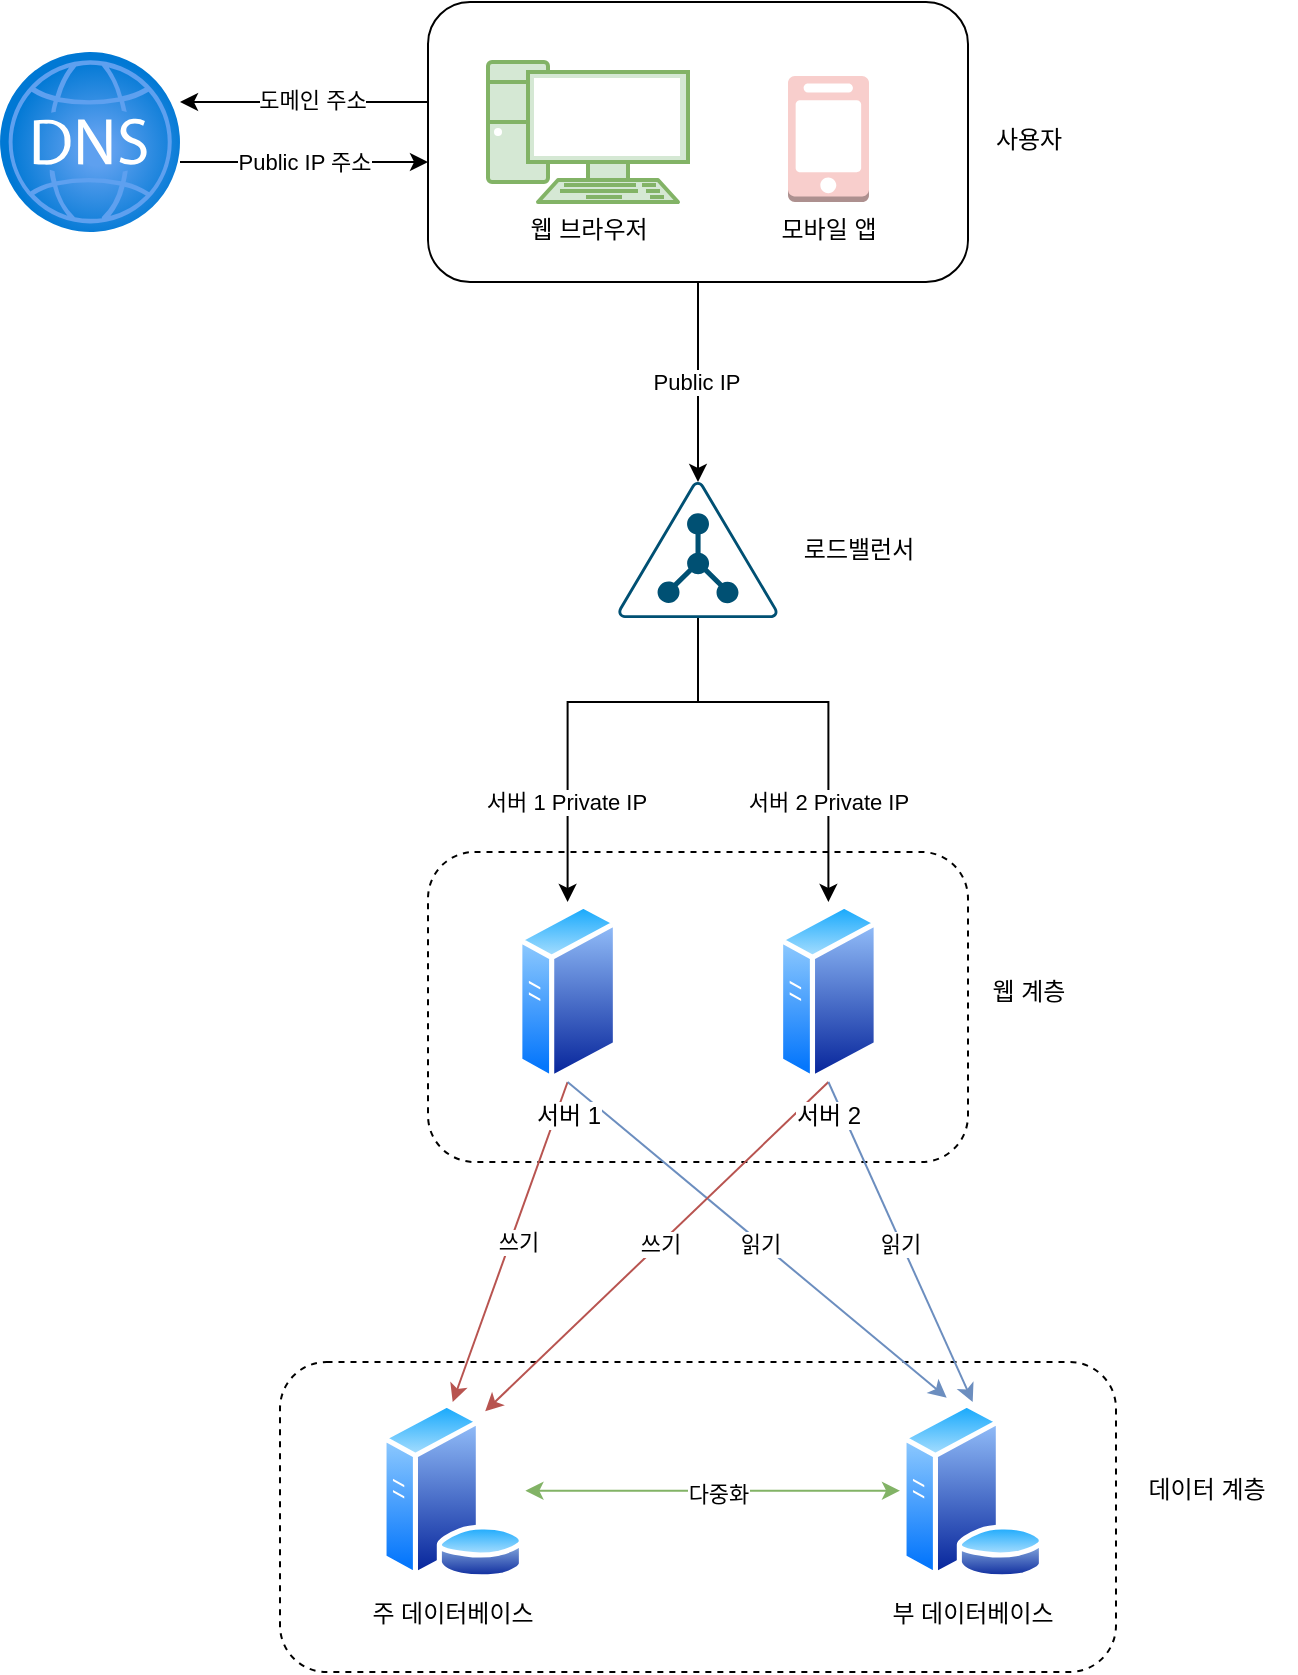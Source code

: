 <mxfile version="26.0.11">
  <diagram name="페이지-1" id="c3hzFYuxs38Lt39f311n">
    <mxGraphModel dx="1687" dy="908" grid="1" gridSize="10" guides="1" tooltips="1" connect="1" arrows="1" fold="1" page="1" pageScale="1" pageWidth="827" pageHeight="1169" math="0" shadow="0">
      <root>
        <mxCell id="0" />
        <mxCell id="1" parent="0" />
        <mxCell id="7gCH3ojaQN1x1jActX9h-29" value="" style="rounded=1;whiteSpace=wrap;html=1;dashed=1;" vertex="1" parent="1">
          <mxGeometry x="340" y="770" width="418" height="155" as="geometry" />
        </mxCell>
        <mxCell id="7gCH3ojaQN1x1jActX9h-1" value="" style="rounded=1;whiteSpace=wrap;html=1;dashed=1;" vertex="1" parent="1">
          <mxGeometry x="414" y="515" width="270" height="155" as="geometry" />
        </mxCell>
        <mxCell id="7gCH3ojaQN1x1jActX9h-2" value="" style="edgeStyle=orthogonalEdgeStyle;rounded=0;orthogonalLoop=1;jettySize=auto;html=1;" edge="1" parent="1" source="7gCH3ojaQN1x1jActX9h-6" target="7gCH3ojaQN1x1jActX9h-13">
          <mxGeometry relative="1" as="geometry" />
        </mxCell>
        <mxCell id="7gCH3ojaQN1x1jActX9h-3" value="Public IP" style="edgeLabel;html=1;align=center;verticalAlign=middle;resizable=0;points=[];" vertex="1" connectable="0" parent="7gCH3ojaQN1x1jActX9h-2">
          <mxGeometry y="-1" relative="1" as="geometry">
            <mxPoint as="offset" />
          </mxGeometry>
        </mxCell>
        <mxCell id="7gCH3ojaQN1x1jActX9h-4" value="" style="edgeStyle=orthogonalEdgeStyle;rounded=0;orthogonalLoop=1;jettySize=auto;html=1;" edge="1" parent="1">
          <mxGeometry relative="1" as="geometry">
            <mxPoint x="414" y="140" as="sourcePoint" />
            <mxPoint x="290" y="140" as="targetPoint" />
          </mxGeometry>
        </mxCell>
        <mxCell id="7gCH3ojaQN1x1jActX9h-5" value="도메인 주소" style="edgeLabel;html=1;align=center;verticalAlign=middle;resizable=0;points=[];" vertex="1" connectable="0" parent="7gCH3ojaQN1x1jActX9h-4">
          <mxGeometry x="-0.065" y="-1" relative="1" as="geometry">
            <mxPoint as="offset" />
          </mxGeometry>
        </mxCell>
        <mxCell id="7gCH3ojaQN1x1jActX9h-6" value="" style="rounded=1;whiteSpace=wrap;html=1;" vertex="1" parent="1">
          <mxGeometry x="414" y="90" width="270" height="140" as="geometry" />
        </mxCell>
        <mxCell id="7gCH3ojaQN1x1jActX9h-7" value="&lt;font&gt;웹 브라우저&lt;/font&gt;" style="verticalAlign=top;verticalLabelPosition=bottom;labelPosition=center;align=center;html=1;outlineConnect=0;gradientDirection=north;strokeWidth=1;shape=mxgraph.networks.pc;fillColor=#d5e8d4;strokeColor=#82b366;" vertex="1" parent="1">
          <mxGeometry x="444" y="120" width="100" height="70" as="geometry" />
        </mxCell>
        <mxCell id="7gCH3ojaQN1x1jActX9h-8" value="모바일 앱" style="outlineConnect=0;dashed=0;verticalLabelPosition=bottom;verticalAlign=top;align=center;html=1;shape=mxgraph.aws3.mobile_client;fillColor=#f8cecc;strokeColor=#b85450;" vertex="1" parent="1">
          <mxGeometry x="594" y="127" width="40.5" height="63" as="geometry" />
        </mxCell>
        <mxCell id="7gCH3ojaQN1x1jActX9h-9" value="" style="edgeStyle=orthogonalEdgeStyle;rounded=0;orthogonalLoop=1;jettySize=auto;html=1;entryX=0.5;entryY=0;entryDx=0;entryDy=0;" edge="1" parent="1" source="7gCH3ojaQN1x1jActX9h-13" target="7gCH3ojaQN1x1jActX9h-16">
          <mxGeometry relative="1" as="geometry">
            <mxPoint x="549" y="482" as="targetPoint" />
            <Array as="points">
              <mxPoint x="549" y="440" />
              <mxPoint x="484" y="440" />
            </Array>
          </mxGeometry>
        </mxCell>
        <mxCell id="7gCH3ojaQN1x1jActX9h-10" value="서버 1 Private IP" style="edgeLabel;html=1;align=center;verticalAlign=middle;resizable=0;points=[];" vertex="1" connectable="0" parent="7gCH3ojaQN1x1jActX9h-9">
          <mxGeometry x="0.595" y="-1" relative="1" as="geometry">
            <mxPoint y="-8" as="offset" />
          </mxGeometry>
        </mxCell>
        <mxCell id="7gCH3ojaQN1x1jActX9h-11" value="" style="edgeStyle=orthogonalEdgeStyle;rounded=0;orthogonalLoop=1;jettySize=auto;html=1;entryX=0.5;entryY=0;entryDx=0;entryDy=0;exitX=0.5;exitY=1;exitDx=0;exitDy=0;exitPerimeter=0;" edge="1" parent="1" source="7gCH3ojaQN1x1jActX9h-13" target="7gCH3ojaQN1x1jActX9h-17">
          <mxGeometry relative="1" as="geometry">
            <mxPoint x="669" y="364" as="targetPoint" />
            <Array as="points">
              <mxPoint x="549" y="440" />
              <mxPoint x="614" y="440" />
            </Array>
          </mxGeometry>
        </mxCell>
        <mxCell id="7gCH3ojaQN1x1jActX9h-12" value="서버 2 Private IP" style="edgeLabel;html=1;align=center;verticalAlign=middle;resizable=0;points=[];" vertex="1" connectable="0" parent="7gCH3ojaQN1x1jActX9h-11">
          <mxGeometry x="0.595" relative="1" as="geometry">
            <mxPoint y="-8" as="offset" />
          </mxGeometry>
        </mxCell>
        <mxCell id="7gCH3ojaQN1x1jActX9h-13" value="" style="points=[[0.5,0,0],[0.765,0.48,0],[0.99,0.98,0],[0.5,1,0],[0.01,0.98,0],[0.235,0.48,0]];verticalLabelPosition=bottom;sketch=0;html=1;verticalAlign=top;aspect=fixed;align=center;pointerEvents=1;shape=mxgraph.cisco19.ldap;fillColor=#005073;strokeColor=none;" vertex="1" parent="1">
          <mxGeometry x="509" y="330" width="80" height="68" as="geometry" />
        </mxCell>
        <mxCell id="7gCH3ojaQN1x1jActX9h-14" value="Public IP 주소" style="edgeStyle=orthogonalEdgeStyle;rounded=0;orthogonalLoop=1;jettySize=auto;html=1;" edge="1" parent="1">
          <mxGeometry relative="1" as="geometry">
            <mxPoint x="414" y="170" as="targetPoint" />
            <mxPoint x="290" y="170" as="sourcePoint" />
          </mxGeometry>
        </mxCell>
        <mxCell id="7gCH3ojaQN1x1jActX9h-15" value="" style="image;aspect=fixed;html=1;points=[];align=center;fontSize=12;image=img/lib/azure2/networking/DNS_Zones.svg;" vertex="1" parent="1">
          <mxGeometry x="200" y="115" width="90" height="90" as="geometry" />
        </mxCell>
        <mxCell id="7gCH3ojaQN1x1jActX9h-18" value="로드밸런서" style="text;html=1;align=center;verticalAlign=middle;resizable=0;points=[];autosize=1;strokeColor=none;fillColor=none;" vertex="1" parent="1">
          <mxGeometry x="589" y="349" width="80" height="30" as="geometry" />
        </mxCell>
        <mxCell id="7gCH3ojaQN1x1jActX9h-51" value="" style="edgeStyle=orthogonalEdgeStyle;rounded=0;orthogonalLoop=1;jettySize=auto;html=1;entryX=0;entryY=0.5;entryDx=0;entryDy=0;startArrow=classic;startFill=1;fillColor=#d5e8d4;strokeColor=#82b366;" edge="1" parent="1" source="7gCH3ojaQN1x1jActX9h-27" target="7gCH3ojaQN1x1jActX9h-28">
          <mxGeometry relative="1" as="geometry">
            <mxPoint x="579.05" y="834.33" as="targetPoint" />
          </mxGeometry>
        </mxCell>
        <mxCell id="7gCH3ojaQN1x1jActX9h-52" value="다중화" style="edgeLabel;html=1;align=center;verticalAlign=middle;resizable=0;points=[];" vertex="1" connectable="0" parent="7gCH3ojaQN1x1jActX9h-51">
          <mxGeometry x="0.03" y="-1" relative="1" as="geometry">
            <mxPoint as="offset" />
          </mxGeometry>
        </mxCell>
        <mxCell id="7gCH3ojaQN1x1jActX9h-27" value="주 데이터베이스" style="image;aspect=fixed;perimeter=ellipsePerimeter;html=1;align=center;shadow=0;dashed=0;spacingTop=3;image=img/lib/active_directory/database_server.svg;" vertex="1" parent="1">
          <mxGeometry x="390" y="790" width="72.7" height="88.66" as="geometry" />
        </mxCell>
        <mxCell id="7gCH3ojaQN1x1jActX9h-28" value="부 데이터베이스" style="image;aspect=fixed;perimeter=ellipsePerimeter;html=1;align=center;shadow=0;dashed=0;spacingTop=3;image=img/lib/active_directory/database_server.svg;" vertex="1" parent="1">
          <mxGeometry x="650" y="790" width="72.7" height="88.66" as="geometry" />
        </mxCell>
        <mxCell id="7gCH3ojaQN1x1jActX9h-42" value="" style="endArrow=none;html=1;rounded=0;exitX=0.5;exitY=0;exitDx=0;exitDy=0;startArrow=classic;startFill=1;entryX=0.5;entryY=1;entryDx=0;entryDy=0;fillColor=#f8cecc;strokeColor=#b85450;" edge="1" parent="1" source="7gCH3ojaQN1x1jActX9h-27" target="7gCH3ojaQN1x1jActX9h-16">
          <mxGeometry width="50" height="50" relative="1" as="geometry">
            <mxPoint x="420" y="740" as="sourcePoint" />
            <mxPoint x="470" y="690" as="targetPoint" />
          </mxGeometry>
        </mxCell>
        <mxCell id="7gCH3ojaQN1x1jActX9h-44" value="쓰기" style="edgeLabel;html=1;align=center;verticalAlign=middle;resizable=0;points=[];" vertex="1" connectable="0" parent="7gCH3ojaQN1x1jActX9h-42">
          <mxGeometry x="0.05" y="-3" relative="1" as="geometry">
            <mxPoint x="-1" y="3" as="offset" />
          </mxGeometry>
        </mxCell>
        <mxCell id="7gCH3ojaQN1x1jActX9h-43" value="" style="endArrow=none;html=1;rounded=0;exitX=0.321;exitY=-0.024;exitDx=0;exitDy=0;entryX=0.5;entryY=1;entryDx=0;entryDy=0;startArrow=classic;startFill=1;fillColor=#dae8fc;strokeColor=#6c8ebf;exitPerimeter=0;" edge="1" parent="1" source="7gCH3ojaQN1x1jActX9h-28" target="7gCH3ojaQN1x1jActX9h-16">
          <mxGeometry width="50" height="50" relative="1" as="geometry">
            <mxPoint x="400" y="640" as="sourcePoint" />
            <mxPoint x="480" y="630" as="targetPoint" />
          </mxGeometry>
        </mxCell>
        <mxCell id="7gCH3ojaQN1x1jActX9h-45" value="읽기" style="edgeLabel;html=1;align=center;verticalAlign=middle;resizable=0;points=[];" vertex="1" connectable="0" parent="7gCH3ojaQN1x1jActX9h-43">
          <mxGeometry x="-0.102" y="1" relative="1" as="geometry">
            <mxPoint x="-8" y="-7" as="offset" />
          </mxGeometry>
        </mxCell>
        <mxCell id="7gCH3ojaQN1x1jActX9h-16" value="서버 1" style="image;aspect=fixed;perimeter=ellipsePerimeter;html=1;align=center;shadow=0;dashed=0;spacingTop=3;image=img/lib/active_directory/generic_server.svg;" vertex="1" parent="1">
          <mxGeometry x="458.6" y="540" width="50.4" height="90" as="geometry" />
        </mxCell>
        <mxCell id="7gCH3ojaQN1x1jActX9h-46" value="" style="endArrow=none;html=1;rounded=0;exitX=0.75;exitY=0;exitDx=0;exitDy=0;startArrow=classic;startFill=1;fillColor=#f8cecc;strokeColor=#b85450;entryX=0.5;entryY=1;entryDx=0;entryDy=0;" edge="1" parent="1" source="7gCH3ojaQN1x1jActX9h-27" target="7gCH3ojaQN1x1jActX9h-17">
          <mxGeometry width="50" height="50" relative="1" as="geometry">
            <mxPoint x="444" y="790" as="sourcePoint" />
            <mxPoint x="600" y="690" as="targetPoint" />
          </mxGeometry>
        </mxCell>
        <mxCell id="7gCH3ojaQN1x1jActX9h-47" value="쓰기" style="edgeLabel;html=1;align=center;verticalAlign=middle;resizable=0;points=[];" vertex="1" connectable="0" parent="7gCH3ojaQN1x1jActX9h-46">
          <mxGeometry x="0.05" y="-3" relative="1" as="geometry">
            <mxPoint x="-5" as="offset" />
          </mxGeometry>
        </mxCell>
        <mxCell id="7gCH3ojaQN1x1jActX9h-48" value="" style="endArrow=none;html=1;rounded=0;exitX=0.5;exitY=0;exitDx=0;exitDy=0;startArrow=classic;startFill=1;fillColor=#dae8fc;strokeColor=#6c8ebf;entryX=0.5;entryY=1;entryDx=0;entryDy=0;" edge="1" parent="1" source="7gCH3ojaQN1x1jActX9h-28" target="7gCH3ojaQN1x1jActX9h-17">
          <mxGeometry width="50" height="50" relative="1" as="geometry">
            <mxPoint x="696" y="800" as="sourcePoint" />
            <mxPoint x="610" y="630" as="targetPoint" />
          </mxGeometry>
        </mxCell>
        <mxCell id="7gCH3ojaQN1x1jActX9h-49" value="읽기" style="edgeLabel;html=1;align=center;verticalAlign=middle;resizable=0;points=[];" vertex="1" connectable="0" parent="7gCH3ojaQN1x1jActX9h-48">
          <mxGeometry x="-0.102" y="1" relative="1" as="geometry">
            <mxPoint x="-3" y="-8" as="offset" />
          </mxGeometry>
        </mxCell>
        <mxCell id="7gCH3ojaQN1x1jActX9h-17" value="서버 2" style="image;aspect=fixed;perimeter=ellipsePerimeter;html=1;align=center;shadow=0;dashed=0;spacingTop=3;image=img/lib/active_directory/generic_server.svg;" vertex="1" parent="1">
          <mxGeometry x="589" y="540" width="50.4" height="90" as="geometry" />
        </mxCell>
        <mxCell id="7gCH3ojaQN1x1jActX9h-53" value="웹 계층" style="text;html=1;align=center;verticalAlign=middle;resizable=0;points=[];autosize=1;strokeColor=none;fillColor=none;" vertex="1" parent="1">
          <mxGeometry x="684" y="570" width="60" height="30" as="geometry" />
        </mxCell>
        <mxCell id="7gCH3ojaQN1x1jActX9h-54" value="데이터 계층" style="text;html=1;align=center;verticalAlign=middle;resizable=0;points=[];autosize=1;strokeColor=none;fillColor=none;" vertex="1" parent="1">
          <mxGeometry x="758" y="819.33" width="90" height="30" as="geometry" />
        </mxCell>
        <mxCell id="7gCH3ojaQN1x1jActX9h-55" value="사용자" style="text;html=1;align=center;verticalAlign=middle;resizable=0;points=[];autosize=1;strokeColor=none;fillColor=none;" vertex="1" parent="1">
          <mxGeometry x="684" y="143.5" width="60" height="30" as="geometry" />
        </mxCell>
      </root>
    </mxGraphModel>
  </diagram>
</mxfile>
